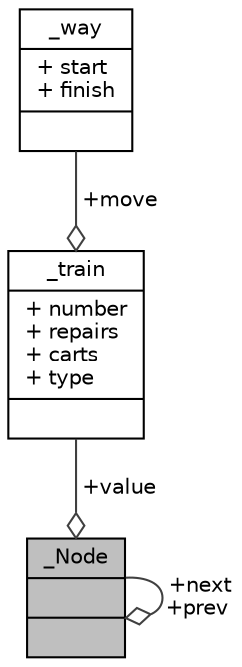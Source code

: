 digraph "_Node"
{
 // LATEX_PDF_SIZE
  edge [fontname="Helvetica",fontsize="10",labelfontname="Helvetica",labelfontsize="10"];
  node [fontname="Helvetica",fontsize="10",shape=record];
  Node1 [label="{_Node\n||}",height=0.2,width=0.4,color="black", fillcolor="grey75", style="filled", fontcolor="black",tooltip=" "];
  Node2 -> Node1 [color="grey25",fontsize="10",style="solid",label=" +value" ,arrowhead="odiamond",fontname="Helvetica"];
  Node2 [label="{_train\n|+ number\l+ repairs\l+ carts\l+ type\l|}",height=0.2,width=0.4,color="black", fillcolor="white", style="filled",URL="$struct__train.html",tooltip=" "];
  Node3 -> Node2 [color="grey25",fontsize="10",style="solid",label=" +move" ,arrowhead="odiamond",fontname="Helvetica"];
  Node3 [label="{_way\n|+ start\l+ finish\l|}",height=0.2,width=0.4,color="black", fillcolor="white", style="filled",URL="$struct__way.html",tooltip=" "];
  Node1 -> Node1 [color="grey25",fontsize="10",style="solid",label=" +next\n+prev" ,arrowhead="odiamond",fontname="Helvetica"];
}
